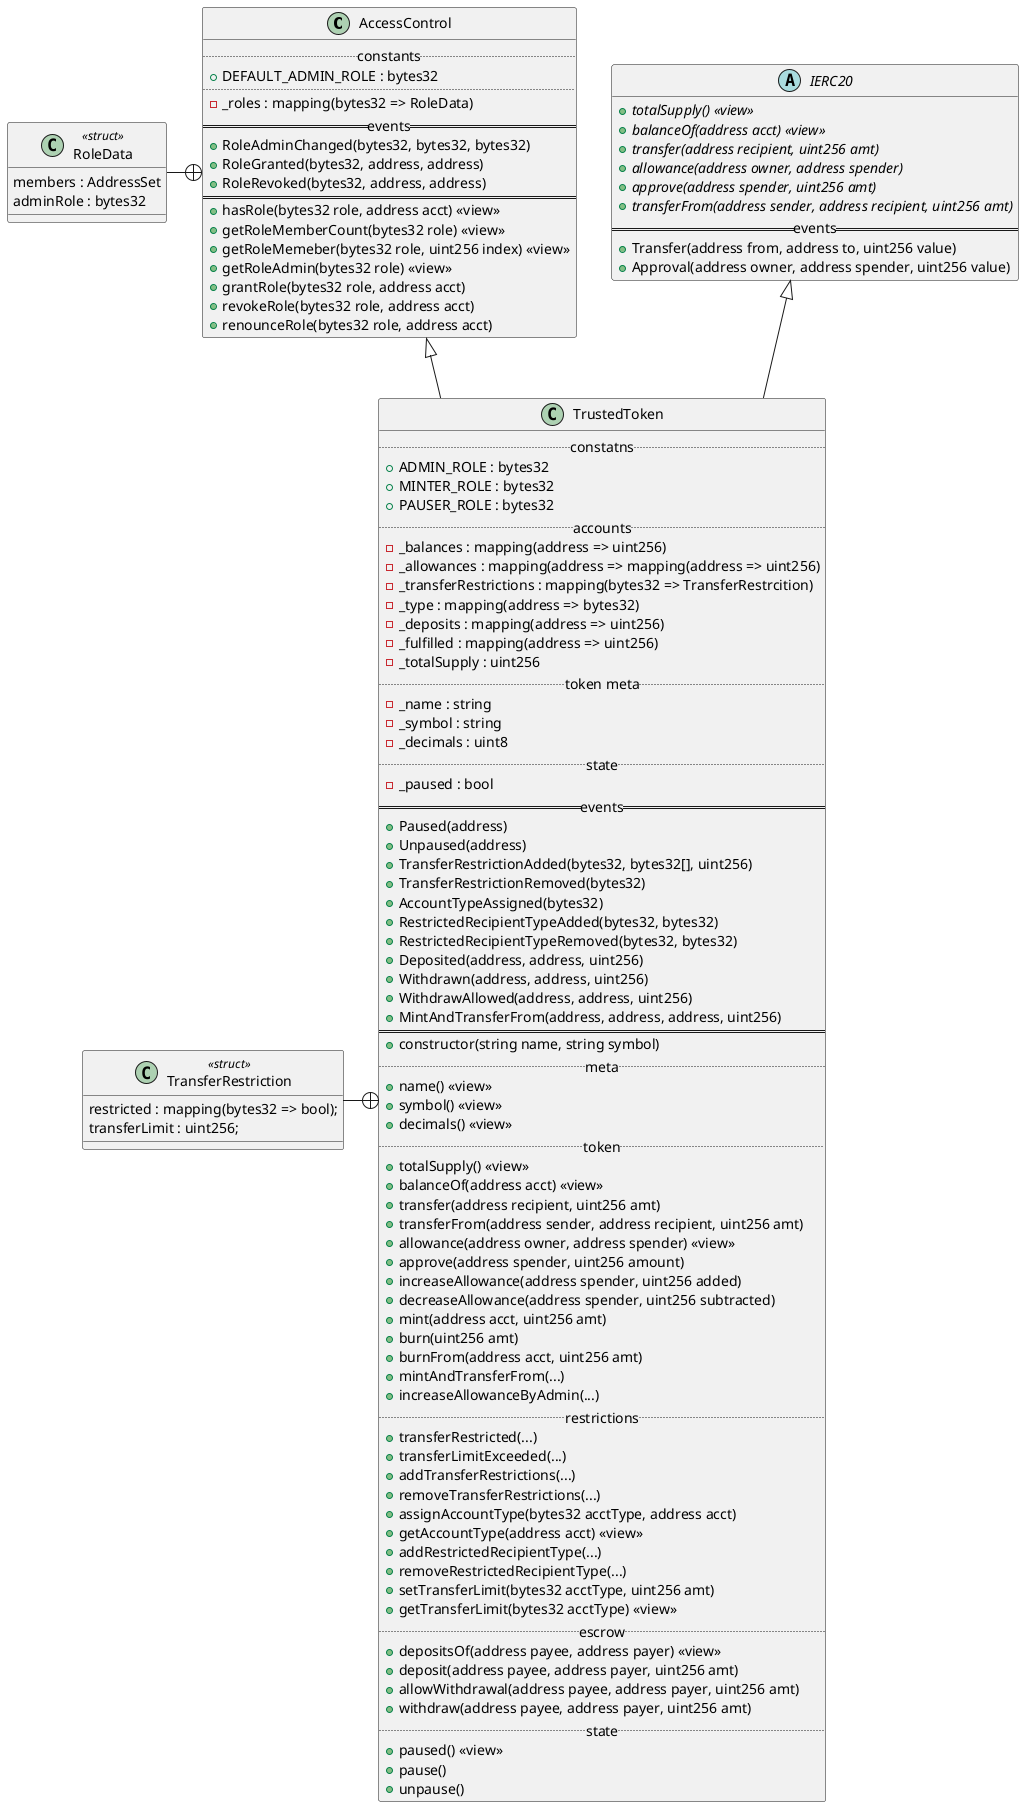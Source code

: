 @startuml
' https://plantuml.com/en/class-diagram
' https://plantuml-documentation.readthedocs.io/en/latest/formatting/all-skin-params.html
' https://plantuml-documentation.readthedocs.io/en/latest/formatting/all-skin-params.html#class

skinparam class {
  DefaultFontName Lucida Console
  ClassFontName "Lucida Console"
  ClassAttributeFontName Lucida Console
}

hide private methods

class AccessControl {
  ..constants..
  + DEFAULT_ADMIN_ROLE : bytes32
  ..
  - {field} _roles : mapping(bytes32 => RoleData)
  ==events==
  + RoleAdminChanged(bytes32, bytes32, bytes32)
  + RoleGranted(bytes32, address, address)
  + RoleRevoked(bytes32, address, address)
  ==
  + hasRole(bytes32 role, address acct) <<view>>
  + getRoleMemberCount(bytes32 role) <<view>>
  + getRoleMemeber(bytes32 role, uint256 index) <<view>>
  + getRoleAdmin(bytes32 role) <<view>>
  + grantRole(bytes32 role, address acct)
  + revokeRole(bytes32 role, address acct)
  + renounceRole(bytes32 role, address acct)
  - _setupRole(bytes32 role, address acct)
  - _setRoleAdmin(bytes32 role, bytes32 adminRole)
  - _grantRole(bytes32 role, address acct)
  - _revokeRole(bytes32 role, address acct)
}

class RoleData <<struct>> {
  members : AddressSet
  adminRole : bytes32
}

AccessControl +--left-- RoleData

abstract class IERC20 {
  + {abstract} totalSupply() <<view>>
  + {abstract} balanceOf(address acct) <<view>>
  + {abstract} transfer(address recipient, uint256 amt)
  + {abstract} allowance(address owner, address spender)
  + {abstract} approve(address spender, uint256 amt)
  + {abstract} transferFrom(address sender, address recipient, uint256 amt)
  ==events==
  + Transfer(address from, address to, uint256 value)
  + Approval(address owner, address spender, uint256 value)
}


class TrustedToken extends AccessControl, IERC20 {
  ..constatns..
  + ADMIN_ROLE : bytes32
  + MINTER_ROLE : bytes32
  + PAUSER_ROLE : bytes32
  ..accounts..
  - {field} _balances : mapping(address => uint256)
  - {field} _allowances : mapping(address => mapping(address => uint256)
  - {field} _transferRestrictions : mapping(bytes32 => TransferRestrcition)
  - {field} _type : mapping(address => bytes32)
  - {field} _deposits : mapping(address => uint256)
  - {field} _fulfilled : mapping(address => uint256)
  - _totalSupply : uint256
  ..token meta..
  - _name : string
  - _symbol : string
  - _decimals : uint8
  ..state..
  - _paused : bool
  ==events==
  + Paused(address)
  + Unpaused(address)
  + TransferRestrictionAdded(bytes32, bytes32[], uint256)
  + TransferRestrictionRemoved(bytes32)
  + AccountTypeAssigned(bytes32)
  + RestrictedRecipientTypeAdded(bytes32, bytes32)
  + RestrictedRecipientTypeRemoved(bytes32, bytes32)
  + Deposited(address, address, uint256)
  + Withdrawn(address, address, uint256)
  + WithdrawAllowed(address, address, uint256)
  + MintAndTransferFrom(address, address, address, uint256)
  ==
  + constructor(string name, string symbol)
  ..meta..
  + name() <<view>>
  + symbol() <<view>>
  + decimals() <<view>>
  - _setupDecimals(uint8 decimals)
  ..token..
  + totalSupply() <<view>>
  + balanceOf(address acct) <<view>>
  + transfer(address recipient, uint256 amt)
  + transferFrom(address sender, address recipient, uint256 amt)
  + allowance(address owner, address spender) <<view>>
  + approve(address spender, uint256 amount)
  + increaseAllowance(address spender, uint256 added)
  + decreaseAllowance(address spender, uint256 subtracted)
  + mint(address acct, uint256 amt)
  + burn(uint256 amt)
  + burnFrom(address acct, uint256 amt)
  - _transfer(address sender, address recipient, uint256 amt)
  - _mint(address acct, uint256 amt)
  - _burn(address acct, uint256 amt)
  - _approve(address owner, address spender, uint256 amt)
  - _beforeTokenTransfer(address from, address to, uint256 amt)
  + mintAndTransferFrom(...)
  + increaseAllowanceByAdmin(...)
  ..restrictions..
  + transferRestricted(...)
  + transferLimitExceeded(...)
  + addTransferRestrictions(...)
  + removeTransferRestrictions(...)
  + assignAccountType(bytes32 acctType, address acct)
  + getAccountType(address acct) <<view>>
  + addRestrictedRecipientType(...)
  + removeRestrictedRecipientType(...)
  + setTransferLimit(bytes32 acctType, uint256 amt)
  + getTransferLimit(bytes32 acctType) <<view>>
  - _assignAccountType(bytes32 acctType, address acct)
  - _addRestrictedRecipientType(...)
  - _removeRestrictedRecipientType(...)
  ..escrow..
  + depositsOf(address payee, address payer) <<view>>
  + deposit(address payee, address payer, uint256 amt)
  + allowWithdrawal(address payee, address payer, uint256 amt)
  + withdraw(address payee, address payer, uint256 amt)
  ..state..
  + paused() <<view>>
  - whenNotPaused() <<modifier>>
  - whenPaused() <<modifier>>
  + pause()
  + unpause()
  - _pause()
  - _unpause()
}


class TransferRestriction <<struct>> {
  {field} restricted : mapping(bytes32 => bool);
  transferLimit : uint256;
}


TrustedToken +--left-- TransferRestriction


@enduml




